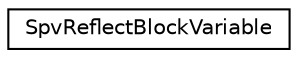 digraph "Graphical Class Hierarchy"
{
 // LATEX_PDF_SIZE
  edge [fontname="Helvetica",fontsize="10",labelfontname="Helvetica",labelfontsize="10"];
  node [fontname="Helvetica",fontsize="10",shape=record];
  rankdir="LR";
  Node0 [label="SpvReflectBlockVariable",height=0.2,width=0.4,color="black", fillcolor="white", style="filled",URL="$de/d19/struct_spv_reflect_block_variable.htm",tooltip=" "];
}
